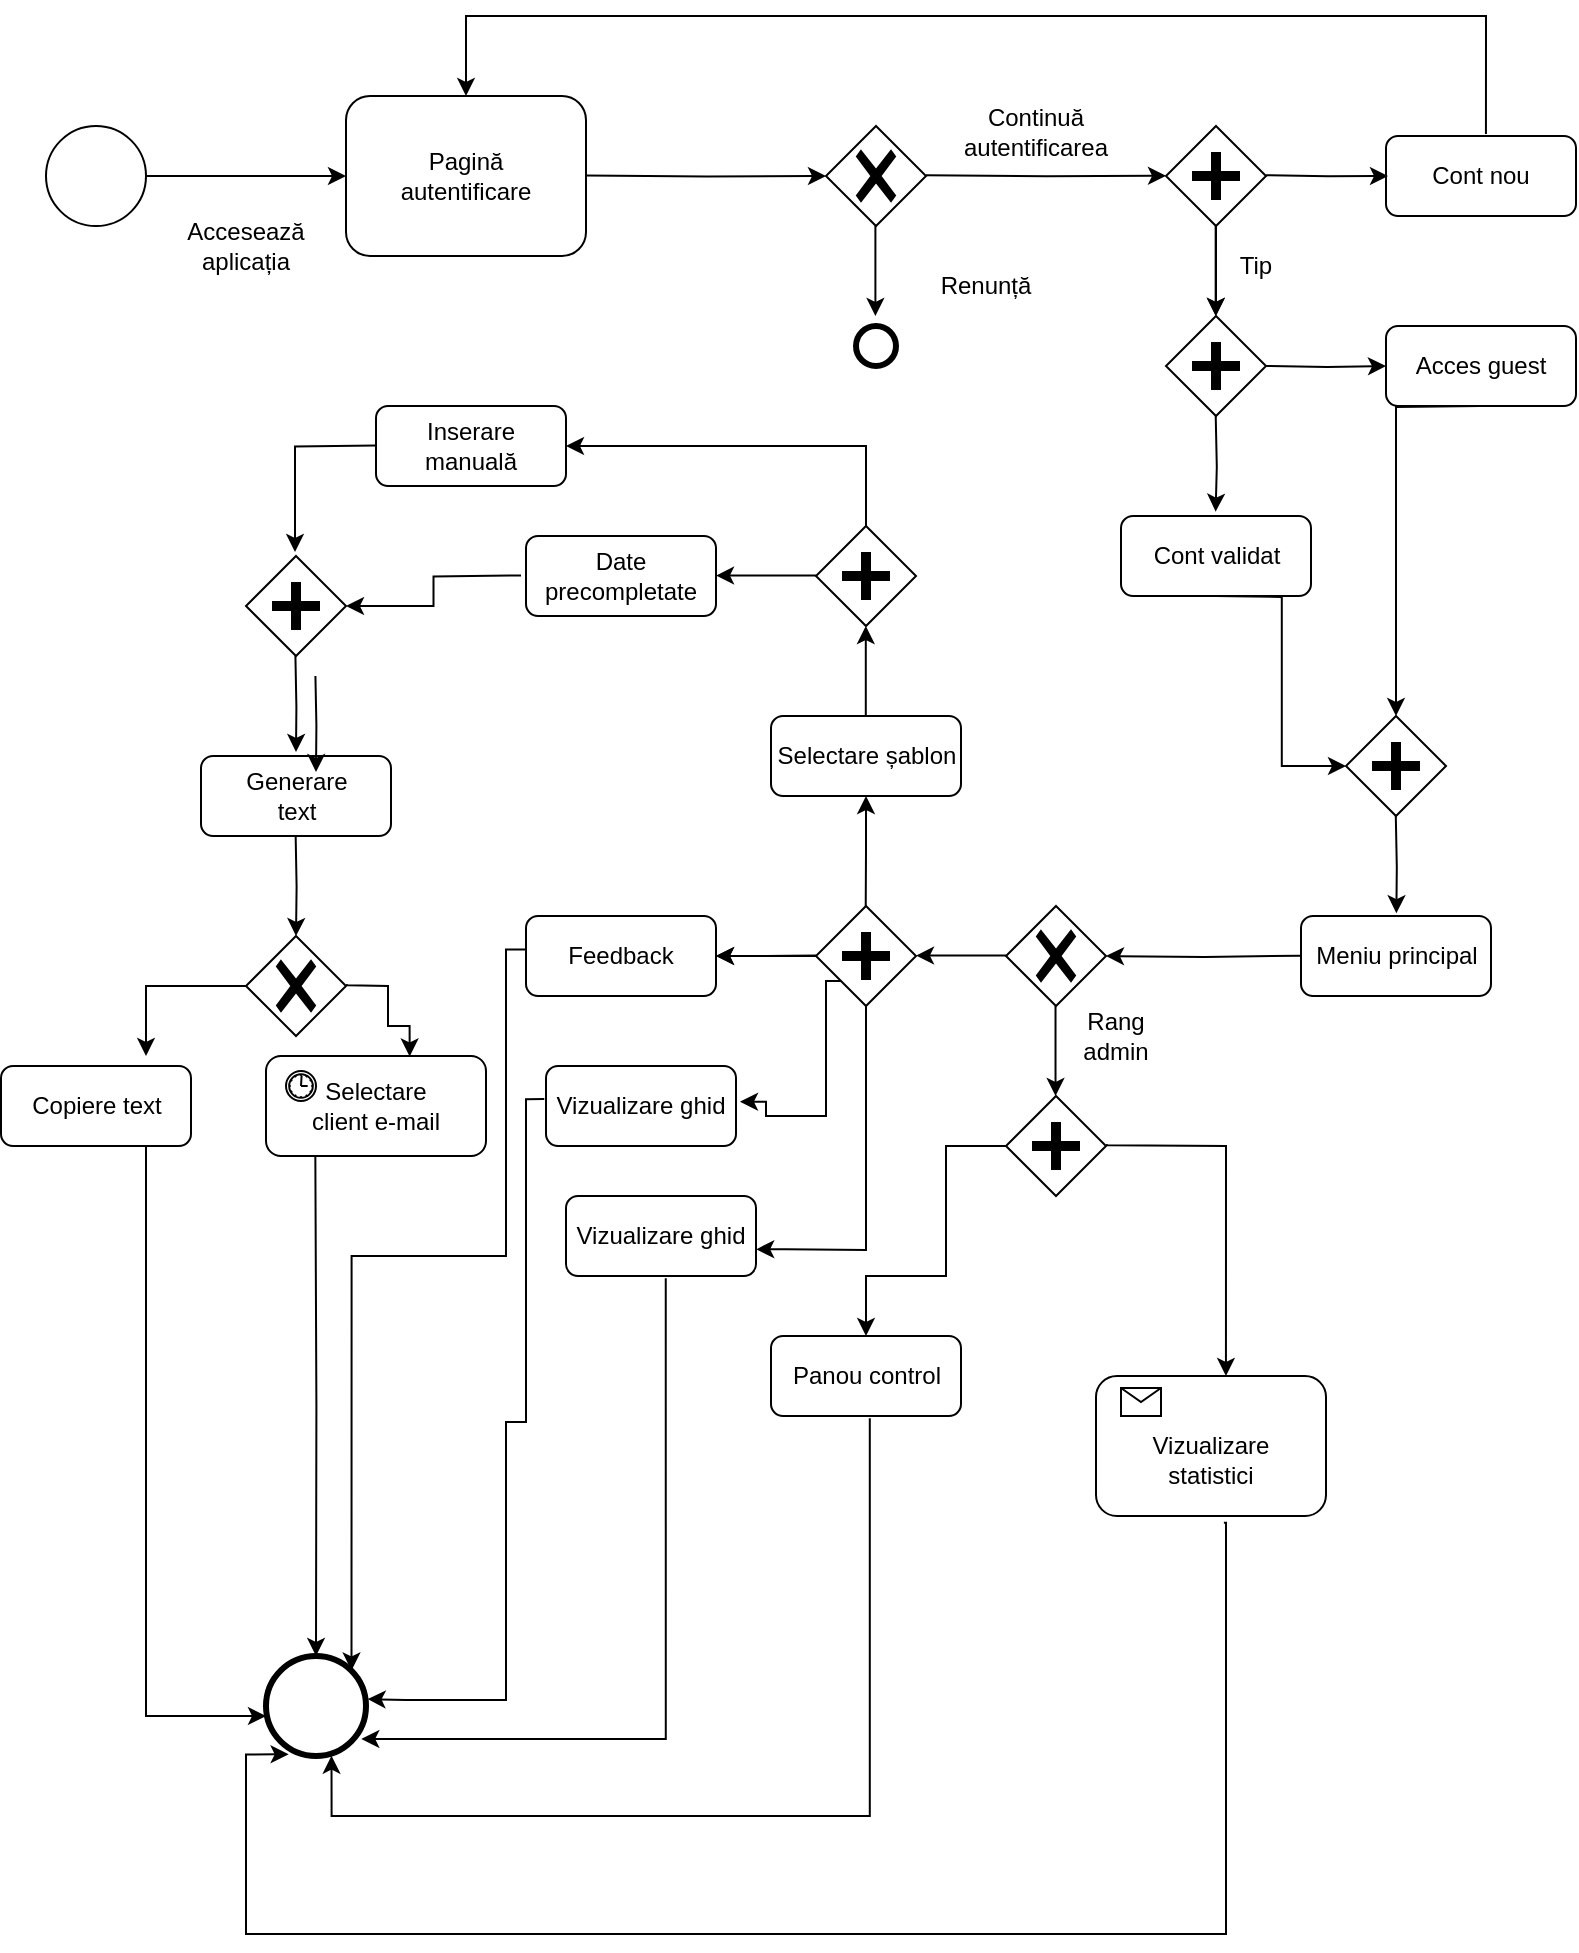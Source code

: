 <mxfile version="22.1.2" type="device">
  <diagram name="Page-1" id="2a216829-ef6e-dabb-86c1-c78162f3ba2b">
    <mxGraphModel dx="2515" dy="1160" grid="1" gridSize="10" guides="1" tooltips="1" connect="1" arrows="1" fold="1" page="1" pageScale="1" pageWidth="850" pageHeight="1100" background="none" math="0" shadow="0">
      <root>
        <mxCell id="0" />
        <mxCell id="1" parent="0" />
        <mxCell id="7a84cebc1def654-1" value="" style="shape=mxgraph.bpmn.shape;html=1;verticalLabelPosition=bottom;labelBackgroundColor=#ffffff;verticalAlign=top;perimeter=ellipsePerimeter;outline=standard;symbol=general;" parent="1" vertex="1">
          <mxGeometry x="40" y="105" width="50" height="50" as="geometry" />
        </mxCell>
        <mxCell id="7a84cebc1def654-2" value="Pagină&lt;br&gt;autentificare" style="shape=ext;rounded=1;html=1;whiteSpace=wrap;" parent="1" vertex="1">
          <mxGeometry x="190" y="90" width="120" height="80" as="geometry" />
        </mxCell>
        <mxCell id="7a84cebc1def654-36" style="edgeStyle=orthogonalEdgeStyle;rounded=0;html=1;jettySize=auto;orthogonalLoop=1;" parent="1" source="7a84cebc1def654-1" target="7a84cebc1def654-2" edge="1">
          <mxGeometry relative="1" as="geometry" />
        </mxCell>
        <mxCell id="PyFcWd6nXU0mfQtMgBG1-1" value="Accesează&lt;br&gt;aplicația" style="text;html=1;strokeColor=none;fillColor=none;align=center;verticalAlign=middle;whiteSpace=wrap;rounded=0;" vertex="1" parent="1">
          <mxGeometry x="110" y="150" width="60" height="30" as="geometry" />
        </mxCell>
        <mxCell id="PyFcWd6nXU0mfQtMgBG1-3" value="" style="points=[[0.25,0.25,0],[0.5,0,0],[0.75,0.25,0],[1,0.5,0],[0.75,0.75,0],[0.5,1,0],[0.25,0.75,0],[0,0.5,0]];shape=mxgraph.bpmn.gateway2;html=1;verticalLabelPosition=bottom;labelBackgroundColor=#ffffff;verticalAlign=top;align=center;perimeter=rhombusPerimeter;outlineConnect=0;outline=none;symbol=none;gwType=exclusive;" vertex="1" parent="1">
          <mxGeometry x="430" y="105" width="50" height="50" as="geometry" />
        </mxCell>
        <mxCell id="PyFcWd6nXU0mfQtMgBG1-4" style="edgeStyle=orthogonalEdgeStyle;rounded=0;html=1;jettySize=auto;orthogonalLoop=1;entryX=0;entryY=0.5;entryDx=0;entryDy=0;entryPerimeter=0;" edge="1" parent="1" target="PyFcWd6nXU0mfQtMgBG1-3">
          <mxGeometry relative="1" as="geometry">
            <mxPoint x="310" y="129.7" as="sourcePoint" />
            <mxPoint x="410" y="129.7" as="targetPoint" />
          </mxGeometry>
        </mxCell>
        <mxCell id="PyFcWd6nXU0mfQtMgBG1-5" style="edgeStyle=orthogonalEdgeStyle;rounded=0;html=1;jettySize=auto;orthogonalLoop=1;" edge="1" parent="1">
          <mxGeometry relative="1" as="geometry">
            <mxPoint x="454.7" y="155" as="sourcePoint" />
            <mxPoint x="454.7" y="200" as="targetPoint" />
          </mxGeometry>
        </mxCell>
        <mxCell id="PyFcWd6nXU0mfQtMgBG1-8" value="" style="shape=mxgraph.bpmn.shape;html=1;verticalLabelPosition=bottom;labelBackgroundColor=#ffffff;verticalAlign=top;perimeter=ellipsePerimeter;outline=end;symbol=general;" vertex="1" parent="1">
          <mxGeometry x="445" y="205" width="20" height="20" as="geometry" />
        </mxCell>
        <mxCell id="PyFcWd6nXU0mfQtMgBG1-9" value="Renunță" style="text;html=1;strokeColor=none;fillColor=none;align=center;verticalAlign=middle;whiteSpace=wrap;rounded=0;" vertex="1" parent="1">
          <mxGeometry x="480" y="170" width="60" height="30" as="geometry" />
        </mxCell>
        <mxCell id="PyFcWd6nXU0mfQtMgBG1-10" style="edgeStyle=orthogonalEdgeStyle;rounded=0;html=1;jettySize=auto;orthogonalLoop=1;entryX=0;entryY=0.5;entryDx=0;entryDy=0;entryPerimeter=0;" edge="1" parent="1">
          <mxGeometry relative="1" as="geometry">
            <mxPoint x="480" y="129.6" as="sourcePoint" />
            <mxPoint x="600" y="129.9" as="targetPoint" />
          </mxGeometry>
        </mxCell>
        <mxCell id="PyFcWd6nXU0mfQtMgBG1-25" value="" style="edgeStyle=orthogonalEdgeStyle;rounded=0;orthogonalLoop=1;jettySize=auto;html=1;" edge="1" parent="1" source="PyFcWd6nXU0mfQtMgBG1-11" target="PyFcWd6nXU0mfQtMgBG1-18">
          <mxGeometry relative="1" as="geometry" />
        </mxCell>
        <mxCell id="PyFcWd6nXU0mfQtMgBG1-11" value="" style="shape=mxgraph.bpmn.shape;html=1;verticalLabelPosition=bottom;labelBackgroundColor=#ffffff;verticalAlign=top;perimeter=rhombusPerimeter;background=gateway;outline=none;symbol=parallelGw;" vertex="1" parent="1">
          <mxGeometry x="600" y="105" width="50" height="50" as="geometry" />
        </mxCell>
        <mxCell id="PyFcWd6nXU0mfQtMgBG1-12" value="Continuă&lt;br&gt;autentificarea" style="text;html=1;strokeColor=none;fillColor=none;align=center;verticalAlign=middle;whiteSpace=wrap;rounded=0;" vertex="1" parent="1">
          <mxGeometry x="490" y="90" width="90" height="35" as="geometry" />
        </mxCell>
        <mxCell id="PyFcWd6nXU0mfQtMgBG1-13" style="edgeStyle=orthogonalEdgeStyle;rounded=0;html=1;jettySize=auto;orthogonalLoop=1;" edge="1" parent="1">
          <mxGeometry relative="1" as="geometry">
            <mxPoint x="624.83" y="155" as="sourcePoint" />
            <mxPoint x="624.83" y="200" as="targetPoint" />
          </mxGeometry>
        </mxCell>
        <mxCell id="PyFcWd6nXU0mfQtMgBG1-14" value="Cont validat" style="shape=ext;rounded=1;html=1;whiteSpace=wrap;" vertex="1" parent="1">
          <mxGeometry x="577.5" y="300" width="95" height="40" as="geometry" />
        </mxCell>
        <mxCell id="PyFcWd6nXU0mfQtMgBG1-15" value="Cont nou" style="shape=ext;rounded=1;html=1;whiteSpace=wrap;" vertex="1" parent="1">
          <mxGeometry x="710" y="110" width="95" height="40" as="geometry" />
        </mxCell>
        <mxCell id="PyFcWd6nXU0mfQtMgBG1-16" style="edgeStyle=orthogonalEdgeStyle;rounded=0;html=1;jettySize=auto;orthogonalLoop=1;" edge="1" parent="1">
          <mxGeometry relative="1" as="geometry">
            <mxPoint x="650" y="129.59" as="sourcePoint" />
            <mxPoint x="711" y="130" as="targetPoint" />
          </mxGeometry>
        </mxCell>
        <mxCell id="PyFcWd6nXU0mfQtMgBG1-17" style="edgeStyle=orthogonalEdgeStyle;rounded=0;html=1;jettySize=auto;orthogonalLoop=1;entryX=0.5;entryY=0;entryDx=0;entryDy=0;exitX=0.526;exitY=-0.026;exitDx=0;exitDy=0;exitPerimeter=0;" edge="1" parent="1" source="PyFcWd6nXU0mfQtMgBG1-15" target="7a84cebc1def654-2">
          <mxGeometry relative="1" as="geometry">
            <mxPoint x="760" y="100" as="sourcePoint" />
            <mxPoint x="250" y="40" as="targetPoint" />
            <Array as="points">
              <mxPoint x="760" y="50" />
              <mxPoint x="250" y="50" />
            </Array>
          </mxGeometry>
        </mxCell>
        <mxCell id="PyFcWd6nXU0mfQtMgBG1-18" value="" style="shape=mxgraph.bpmn.shape;html=1;verticalLabelPosition=bottom;labelBackgroundColor=#ffffff;verticalAlign=top;perimeter=rhombusPerimeter;background=gateway;outline=none;symbol=parallelGw;" vertex="1" parent="1">
          <mxGeometry x="600" y="200" width="50" height="50" as="geometry" />
        </mxCell>
        <mxCell id="PyFcWd6nXU0mfQtMgBG1-19" style="edgeStyle=orthogonalEdgeStyle;rounded=0;html=1;jettySize=auto;orthogonalLoop=1;entryX=0;entryY=0.5;entryDx=0;entryDy=0;" edge="1" parent="1" target="PyFcWd6nXU0mfQtMgBG1-22">
          <mxGeometry relative="1" as="geometry">
            <mxPoint x="650" y="225" as="sourcePoint" />
            <mxPoint x="711" y="225.41" as="targetPoint" />
          </mxGeometry>
        </mxCell>
        <mxCell id="PyFcWd6nXU0mfQtMgBG1-20" style="edgeStyle=orthogonalEdgeStyle;rounded=0;html=1;jettySize=auto;orthogonalLoop=1;entryX=0.498;entryY=-0.054;entryDx=0;entryDy=0;entryPerimeter=0;" edge="1" parent="1" target="PyFcWd6nXU0mfQtMgBG1-14">
          <mxGeometry relative="1" as="geometry">
            <mxPoint x="624.86" y="250" as="sourcePoint" />
            <mxPoint x="624.86" y="295" as="targetPoint" />
          </mxGeometry>
        </mxCell>
        <mxCell id="PyFcWd6nXU0mfQtMgBG1-22" value="Acces guest" style="shape=ext;rounded=1;html=1;whiteSpace=wrap;" vertex="1" parent="1">
          <mxGeometry x="710" y="205" width="95" height="40" as="geometry" />
        </mxCell>
        <mxCell id="PyFcWd6nXU0mfQtMgBG1-23" value="Tip" style="text;html=1;strokeColor=none;fillColor=none;align=center;verticalAlign=middle;whiteSpace=wrap;rounded=0;" vertex="1" parent="1">
          <mxGeometry x="630" y="160" width="30" height="30" as="geometry" />
        </mxCell>
        <mxCell id="PyFcWd6nXU0mfQtMgBG1-26" style="edgeStyle=orthogonalEdgeStyle;rounded=0;html=1;jettySize=auto;orthogonalLoop=1;entryX=0;entryY=0.5;entryDx=0;entryDy=0;" edge="1" parent="1" target="PyFcWd6nXU0mfQtMgBG1-29">
          <mxGeometry relative="1" as="geometry">
            <mxPoint x="624.76" y="340" as="sourcePoint" />
            <mxPoint x="650" y="430" as="targetPoint" />
          </mxGeometry>
        </mxCell>
        <mxCell id="PyFcWd6nXU0mfQtMgBG1-27" style="edgeStyle=orthogonalEdgeStyle;rounded=0;html=1;jettySize=auto;orthogonalLoop=1;" edge="1" parent="1" target="PyFcWd6nXU0mfQtMgBG1-29">
          <mxGeometry relative="1" as="geometry">
            <mxPoint x="757.26" y="245" as="sourcePoint" />
            <mxPoint x="770" y="410" as="targetPoint" />
          </mxGeometry>
        </mxCell>
        <mxCell id="PyFcWd6nXU0mfQtMgBG1-28" value="Meniu principal" style="shape=ext;rounded=1;html=1;whiteSpace=wrap;" vertex="1" parent="1">
          <mxGeometry x="667.5" y="500" width="95" height="40" as="geometry" />
        </mxCell>
        <mxCell id="PyFcWd6nXU0mfQtMgBG1-29" value="" style="shape=mxgraph.bpmn.shape;html=1;verticalLabelPosition=bottom;labelBackgroundColor=#ffffff;verticalAlign=top;perimeter=rhombusPerimeter;background=gateway;outline=none;symbol=parallelGw;" vertex="1" parent="1">
          <mxGeometry x="690" y="400" width="50" height="50" as="geometry" />
        </mxCell>
        <mxCell id="PyFcWd6nXU0mfQtMgBG1-31" style="edgeStyle=orthogonalEdgeStyle;rounded=0;html=1;jettySize=auto;orthogonalLoop=1;endArrow=none;endFill=0;startArrow=classic;startFill=1;exitX=1;exitY=0.5;exitDx=0;exitDy=0;" edge="1" parent="1" source="PyFcWd6nXU0mfQtMgBG1-32">
          <mxGeometry relative="1" as="geometry">
            <mxPoint x="380" y="519.76" as="sourcePoint" />
            <mxPoint x="425" y="519.76" as="targetPoint" />
          </mxGeometry>
        </mxCell>
        <mxCell id="PyFcWd6nXU0mfQtMgBG1-32" value="Feedback" style="shape=ext;rounded=1;html=1;whiteSpace=wrap;" vertex="1" parent="1">
          <mxGeometry x="280" y="500" width="95" height="40" as="geometry" />
        </mxCell>
        <mxCell id="PyFcWd6nXU0mfQtMgBG1-34" value="Vizualizare ghid" style="shape=ext;rounded=1;html=1;whiteSpace=wrap;" vertex="1" parent="1">
          <mxGeometry x="290" y="575" width="95" height="40" as="geometry" />
        </mxCell>
        <mxCell id="PyFcWd6nXU0mfQtMgBG1-35" value="Vizualizare ghid" style="shape=ext;rounded=1;html=1;whiteSpace=wrap;" vertex="1" parent="1">
          <mxGeometry x="300" y="640" width="95" height="40" as="geometry" />
        </mxCell>
        <mxCell id="PyFcWd6nXU0mfQtMgBG1-36" style="edgeStyle=orthogonalEdgeStyle;rounded=0;html=1;jettySize=auto;orthogonalLoop=1;endArrow=none;endFill=0;startArrow=classic;startFill=1;exitX=1.001;exitY=0.666;exitDx=0;exitDy=0;entryX=0.5;entryY=1;entryDx=0;entryDy=0;exitPerimeter=0;" edge="1" parent="1" source="PyFcWd6nXU0mfQtMgBG1-35" target="PyFcWd6nXU0mfQtMgBG1-44">
          <mxGeometry relative="1" as="geometry">
            <mxPoint x="400" y="642.9" as="sourcePoint" />
            <mxPoint x="449.45" y="550" as="targetPoint" />
            <Array as="points">
              <mxPoint x="410" y="667" />
              <mxPoint x="450" y="667" />
            </Array>
          </mxGeometry>
        </mxCell>
        <mxCell id="PyFcWd6nXU0mfQtMgBG1-39" style="edgeStyle=orthogonalEdgeStyle;rounded=0;html=1;jettySize=auto;orthogonalLoop=1;entryX=0.502;entryY=-0.035;entryDx=0;entryDy=0;entryPerimeter=0;" edge="1" parent="1" target="PyFcWd6nXU0mfQtMgBG1-28">
          <mxGeometry relative="1" as="geometry">
            <mxPoint x="714.9" y="450" as="sourcePoint" />
            <mxPoint x="714.9" y="495" as="targetPoint" />
          </mxGeometry>
        </mxCell>
        <mxCell id="PyFcWd6nXU0mfQtMgBG1-40" value="" style="points=[[0.25,0.25,0],[0.5,0,0],[0.75,0.25,0],[1,0.5,0],[0.75,0.75,0],[0.5,1,0],[0.25,0.75,0],[0,0.5,0]];shape=mxgraph.bpmn.gateway2;html=1;verticalLabelPosition=bottom;labelBackgroundColor=#ffffff;verticalAlign=top;align=center;perimeter=rhombusPerimeter;outlineConnect=0;outline=none;symbol=none;gwType=exclusive;" vertex="1" parent="1">
          <mxGeometry x="520" y="495" width="50" height="50" as="geometry" />
        </mxCell>
        <mxCell id="PyFcWd6nXU0mfQtMgBG1-42" style="edgeStyle=orthogonalEdgeStyle;rounded=0;html=1;jettySize=auto;orthogonalLoop=1;endArrow=none;endFill=0;startArrow=classic;startFill=1;" edge="1" parent="1">
          <mxGeometry relative="1" as="geometry">
            <mxPoint x="570" y="520" as="sourcePoint" />
            <mxPoint x="667.5" y="519.83" as="targetPoint" />
          </mxGeometry>
        </mxCell>
        <mxCell id="PyFcWd6nXU0mfQtMgBG1-43" style="edgeStyle=orthogonalEdgeStyle;rounded=0;html=1;jettySize=auto;orthogonalLoop=1;endArrow=none;endFill=0;startArrow=classic;startFill=1;" edge="1" parent="1">
          <mxGeometry relative="1" as="geometry">
            <mxPoint x="475" y="519.8" as="sourcePoint" />
            <mxPoint x="520" y="519.8" as="targetPoint" />
          </mxGeometry>
        </mxCell>
        <mxCell id="PyFcWd6nXU0mfQtMgBG1-65" value="" style="edgeStyle=orthogonalEdgeStyle;rounded=0;orthogonalLoop=1;jettySize=auto;html=1;" edge="1" parent="1" source="PyFcWd6nXU0mfQtMgBG1-44" target="PyFcWd6nXU0mfQtMgBG1-32">
          <mxGeometry relative="1" as="geometry" />
        </mxCell>
        <mxCell id="PyFcWd6nXU0mfQtMgBG1-44" value="" style="shape=mxgraph.bpmn.shape;html=1;verticalLabelPosition=bottom;labelBackgroundColor=#ffffff;verticalAlign=top;perimeter=rhombusPerimeter;background=gateway;outline=none;symbol=parallelGw;" vertex="1" parent="1">
          <mxGeometry x="425" y="495" width="50" height="50" as="geometry" />
        </mxCell>
        <mxCell id="PyFcWd6nXU0mfQtMgBG1-47" style="edgeStyle=orthogonalEdgeStyle;rounded=0;html=1;jettySize=auto;orthogonalLoop=1;" edge="1" parent="1">
          <mxGeometry relative="1" as="geometry">
            <mxPoint x="544.76" y="545" as="sourcePoint" />
            <mxPoint x="544.76" y="590" as="targetPoint" />
          </mxGeometry>
        </mxCell>
        <mxCell id="PyFcWd6nXU0mfQtMgBG1-48" value="Rang&lt;br&gt;admin" style="text;html=1;strokeColor=none;fillColor=none;align=center;verticalAlign=middle;whiteSpace=wrap;rounded=0;" vertex="1" parent="1">
          <mxGeometry x="560" y="545" width="30" height="30" as="geometry" />
        </mxCell>
        <mxCell id="PyFcWd6nXU0mfQtMgBG1-49" value="" style="shape=mxgraph.bpmn.shape;html=1;verticalLabelPosition=bottom;labelBackgroundColor=#ffffff;verticalAlign=top;perimeter=rhombusPerimeter;background=gateway;outline=none;symbol=parallelGw;" vertex="1" parent="1">
          <mxGeometry x="520" y="590" width="50" height="50" as="geometry" />
        </mxCell>
        <mxCell id="PyFcWd6nXU0mfQtMgBG1-51" style="edgeStyle=orthogonalEdgeStyle;rounded=0;html=1;jettySize=auto;orthogonalLoop=1;endArrow=none;endFill=0;startArrow=classic;startFill=1;exitX=0.5;exitY=0;exitDx=0;exitDy=0;entryX=0;entryY=0.5;entryDx=0;entryDy=0;" edge="1" parent="1" source="PyFcWd6nXU0mfQtMgBG1-52" target="PyFcWd6nXU0mfQtMgBG1-49">
          <mxGeometry relative="1" as="geometry">
            <mxPoint x="490" y="700" as="sourcePoint" />
            <mxPoint x="520" y="614.8" as="targetPoint" />
            <Array as="points">
              <mxPoint x="450" y="680" />
              <mxPoint x="490" y="680" />
              <mxPoint x="490" y="615" />
            </Array>
          </mxGeometry>
        </mxCell>
        <mxCell id="PyFcWd6nXU0mfQtMgBG1-52" value="Panou control" style="shape=ext;rounded=1;html=1;whiteSpace=wrap;" vertex="1" parent="1">
          <mxGeometry x="402.5" y="710" width="95" height="40" as="geometry" />
        </mxCell>
        <mxCell id="PyFcWd6nXU0mfQtMgBG1-54" value="&lt;br&gt;Vizualizare&lt;br&gt;statistici" style="shape=ext;rounded=1;html=1;whiteSpace=wrap;verticalAlign=middle;" vertex="1" parent="1">
          <mxGeometry x="565" y="730" width="115" height="70" as="geometry" />
        </mxCell>
        <mxCell id="PyFcWd6nXU0mfQtMgBG1-55" value="" style="html=1;shape=message;" vertex="1" parent="1">
          <mxGeometry x="577.5" y="736" width="20" height="14" as="geometry" />
        </mxCell>
        <mxCell id="PyFcWd6nXU0mfQtMgBG1-56" style="edgeStyle=orthogonalEdgeStyle;rounded=0;html=1;jettySize=auto;orthogonalLoop=1;entryX=0.565;entryY=0;entryDx=0;entryDy=0;entryPerimeter=0;" edge="1" parent="1" target="PyFcWd6nXU0mfQtMgBG1-54">
          <mxGeometry relative="1" as="geometry">
            <mxPoint x="570" y="614.55" as="sourcePoint" />
            <mxPoint x="631" y="614.96" as="targetPoint" />
            <Array as="points">
              <mxPoint x="571" y="615" />
              <mxPoint x="630" y="615" />
            </Array>
          </mxGeometry>
        </mxCell>
        <mxCell id="PyFcWd6nXU0mfQtMgBG1-57" style="edgeStyle=orthogonalEdgeStyle;rounded=0;html=1;jettySize=auto;orthogonalLoop=1;endArrow=none;endFill=0;startArrow=classic;startFill=1;exitX=0.5;exitY=1;exitDx=0;exitDy=0;" edge="1" parent="1" source="PyFcWd6nXU0mfQtMgBG1-58">
          <mxGeometry relative="1" as="geometry">
            <mxPoint x="449.86" y="450" as="sourcePoint" />
            <mxPoint x="449.86" y="495" as="targetPoint" />
          </mxGeometry>
        </mxCell>
        <mxCell id="PyFcWd6nXU0mfQtMgBG1-58" value="Selectare șablon" style="shape=ext;rounded=1;html=1;whiteSpace=wrap;" vertex="1" parent="1">
          <mxGeometry x="402.5" y="400" width="95" height="40" as="geometry" />
        </mxCell>
        <mxCell id="PyFcWd6nXU0mfQtMgBG1-63" style="edgeStyle=orthogonalEdgeStyle;rounded=0;html=1;jettySize=auto;orthogonalLoop=1;endArrow=none;endFill=0;startArrow=classic;startFill=1;" edge="1" parent="1">
          <mxGeometry relative="1" as="geometry">
            <mxPoint x="449.9" y="355" as="sourcePoint" />
            <mxPoint x="449.9" y="400" as="targetPoint" />
          </mxGeometry>
        </mxCell>
        <mxCell id="PyFcWd6nXU0mfQtMgBG1-66" value="" style="edgeStyle=orthogonalEdgeStyle;rounded=0;orthogonalLoop=1;jettySize=auto;html=1;" edge="1" parent="1">
          <mxGeometry relative="1" as="geometry">
            <mxPoint x="425" y="329.76" as="sourcePoint" />
            <mxPoint x="375" y="329.76" as="targetPoint" />
          </mxGeometry>
        </mxCell>
        <mxCell id="PyFcWd6nXU0mfQtMgBG1-67" value="Date precompletate" style="shape=ext;rounded=1;html=1;whiteSpace=wrap;" vertex="1" parent="1">
          <mxGeometry x="280" y="310" width="95" height="40" as="geometry" />
        </mxCell>
        <mxCell id="PyFcWd6nXU0mfQtMgBG1-68" value="Inserare manuală" style="shape=ext;rounded=1;html=1;whiteSpace=wrap;" vertex="1" parent="1">
          <mxGeometry x="205" y="245" width="95" height="40" as="geometry" />
        </mxCell>
        <mxCell id="PyFcWd6nXU0mfQtMgBG1-69" value="" style="edgeStyle=orthogonalEdgeStyle;rounded=0;orthogonalLoop=1;jettySize=auto;html=1;entryX=1;entryY=0.5;entryDx=0;entryDy=0;exitX=0.5;exitY=0;exitDx=0;exitDy=0;" edge="1" parent="1" source="PyFcWd6nXU0mfQtMgBG1-70" target="PyFcWd6nXU0mfQtMgBG1-68">
          <mxGeometry relative="1" as="geometry">
            <mxPoint x="450" y="305" as="sourcePoint" />
            <mxPoint x="325" y="264.76" as="targetPoint" />
          </mxGeometry>
        </mxCell>
        <mxCell id="PyFcWd6nXU0mfQtMgBG1-70" value="" style="shape=mxgraph.bpmn.shape;html=1;verticalLabelPosition=bottom;labelBackgroundColor=#ffffff;verticalAlign=top;perimeter=rhombusPerimeter;background=gateway;outline=none;symbol=parallelGw;" vertex="1" parent="1">
          <mxGeometry x="425" y="305" width="50" height="50" as="geometry" />
        </mxCell>
        <mxCell id="PyFcWd6nXU0mfQtMgBG1-71" value="" style="shape=mxgraph.bpmn.shape;html=1;verticalLabelPosition=bottom;labelBackgroundColor=#ffffff;verticalAlign=top;perimeter=rhombusPerimeter;background=gateway;outline=none;symbol=parallelGw;" vertex="1" parent="1">
          <mxGeometry x="140" y="320" width="50" height="50" as="geometry" />
        </mxCell>
        <mxCell id="PyFcWd6nXU0mfQtMgBG1-72" value="" style="edgeStyle=orthogonalEdgeStyle;rounded=0;orthogonalLoop=1;jettySize=auto;html=1;entryX=1;entryY=0.5;entryDx=0;entryDy=0;" edge="1" parent="1" target="PyFcWd6nXU0mfQtMgBG1-71">
          <mxGeometry relative="1" as="geometry">
            <mxPoint x="277.5" y="329.71" as="sourcePoint" />
            <mxPoint x="227.5" y="329.71" as="targetPoint" />
          </mxGeometry>
        </mxCell>
        <mxCell id="PyFcWd6nXU0mfQtMgBG1-73" value="" style="edgeStyle=orthogonalEdgeStyle;rounded=0;orthogonalLoop=1;jettySize=auto;html=1;entryX=0.49;entryY=-0.04;entryDx=0;entryDy=0;entryPerimeter=0;" edge="1" parent="1" target="PyFcWd6nXU0mfQtMgBG1-71">
          <mxGeometry relative="1" as="geometry">
            <mxPoint x="205" y="264.71" as="sourcePoint" />
            <mxPoint x="155" y="264.71" as="targetPoint" />
          </mxGeometry>
        </mxCell>
        <mxCell id="PyFcWd6nXU0mfQtMgBG1-74" style="edgeStyle=orthogonalEdgeStyle;rounded=0;html=1;jettySize=auto;orthogonalLoop=1;entryX=0.5;entryY=-0.05;entryDx=0;entryDy=0;entryPerimeter=0;" edge="1" parent="1" target="PyFcWd6nXU0mfQtMgBG1-75">
          <mxGeometry relative="1" as="geometry">
            <mxPoint x="164.71" y="370" as="sourcePoint" />
            <mxPoint x="164.71" y="415" as="targetPoint" />
          </mxGeometry>
        </mxCell>
        <mxCell id="PyFcWd6nXU0mfQtMgBG1-75" value="Generare&lt;br&gt;text" style="shape=ext;rounded=1;html=1;whiteSpace=wrap;" vertex="1" parent="1">
          <mxGeometry x="117.5" y="420" width="95" height="40" as="geometry" />
        </mxCell>
        <mxCell id="PyFcWd6nXU0mfQtMgBG1-76" style="edgeStyle=orthogonalEdgeStyle;rounded=0;html=1;jettySize=auto;orthogonalLoop=1;" edge="1" parent="1" target="PyFcWd6nXU0mfQtMgBG1-79">
          <mxGeometry relative="1" as="geometry">
            <mxPoint x="164.83" y="460" as="sourcePoint" />
            <mxPoint x="164.83" y="505" as="targetPoint" />
          </mxGeometry>
        </mxCell>
        <mxCell id="PyFcWd6nXU0mfQtMgBG1-79" value="" style="points=[[0.25,0.25,0],[0.5,0,0],[0.75,0.25,0],[1,0.5,0],[0.75,0.75,0],[0.5,1,0],[0.25,0.75,0],[0,0.5,0]];shape=mxgraph.bpmn.gateway2;html=1;verticalLabelPosition=bottom;labelBackgroundColor=#ffffff;verticalAlign=top;align=center;perimeter=rhombusPerimeter;outlineConnect=0;outline=none;symbol=none;gwType=exclusive;" vertex="1" parent="1">
          <mxGeometry x="140" y="510" width="50" height="50" as="geometry" />
        </mxCell>
        <mxCell id="PyFcWd6nXU0mfQtMgBG1-80" style="edgeStyle=orthogonalEdgeStyle;rounded=0;html=1;jettySize=auto;orthogonalLoop=1;endArrow=none;endFill=0;startArrow=classic;startFill=1;exitX=0.421;exitY=0;exitDx=0;exitDy=0;exitPerimeter=0;entryX=0;entryY=0.5;entryDx=0;entryDy=0;entryPerimeter=0;" edge="1" parent="1" target="PyFcWd6nXU0mfQtMgBG1-79">
          <mxGeometry relative="1" as="geometry">
            <mxPoint x="90.005" y="570" as="sourcePoint" />
            <mxPoint x="150.01" y="534.76" as="targetPoint" />
            <Array as="points">
              <mxPoint x="90" y="535" />
            </Array>
          </mxGeometry>
        </mxCell>
        <mxCell id="PyFcWd6nXU0mfQtMgBG1-81" value="Copiere text" style="shape=ext;rounded=1;html=1;whiteSpace=wrap;" vertex="1" parent="1">
          <mxGeometry x="17.5" y="575" width="95" height="40" as="geometry" />
        </mxCell>
        <mxCell id="PyFcWd6nXU0mfQtMgBG1-83" style="edgeStyle=orthogonalEdgeStyle;rounded=0;html=1;jettySize=auto;orthogonalLoop=1;entryX=0.653;entryY=0.005;entryDx=0;entryDy=0;entryPerimeter=0;" edge="1" parent="1" target="PyFcWd6nXU0mfQtMgBG1-84">
          <mxGeometry relative="1" as="geometry">
            <mxPoint x="190" y="534.55" as="sourcePoint" />
            <mxPoint x="251" y="534.96" as="targetPoint" />
            <Array as="points">
              <mxPoint x="191" y="535" />
              <mxPoint x="211" y="535" />
              <mxPoint x="211" y="555" />
              <mxPoint x="232" y="555" />
            </Array>
          </mxGeometry>
        </mxCell>
        <mxCell id="PyFcWd6nXU0mfQtMgBG1-84" value="Selectare&lt;br&gt;client e-mail" style="shape=ext;rounded=1;html=1;whiteSpace=wrap;align=center;" vertex="1" parent="1">
          <mxGeometry x="150" y="570" width="110" height="50" as="geometry" />
        </mxCell>
        <mxCell id="PyFcWd6nXU0mfQtMgBG1-85" value="" style="shape=mxgraph.bpmn.timer_start;perimeter=ellipsePerimeter;html=1;labelPosition=right;labelBackgroundColor=#ffffff;align=left;" vertex="1" parent="1">
          <mxGeometry x="160" y="577.5" width="15" height="15" as="geometry" />
        </mxCell>
        <mxCell id="PyFcWd6nXU0mfQtMgBG1-86" style="edgeStyle=orthogonalEdgeStyle;rounded=0;html=1;jettySize=auto;orthogonalLoop=1;endArrow=none;endFill=0;startArrow=classic;startFill=1;exitX=1.021;exitY=0.447;exitDx=0;exitDy=0;exitPerimeter=0;entryX=0.25;entryY=0.75;entryDx=0;entryDy=0;entryPerimeter=0;" edge="1" parent="1" source="PyFcWd6nXU0mfQtMgBG1-34" target="PyFcWd6nXU0mfQtMgBG1-44">
          <mxGeometry relative="1" as="geometry">
            <mxPoint x="375" y="646" as="sourcePoint" />
            <mxPoint x="430" y="530" as="targetPoint" />
            <Array as="points">
              <mxPoint x="400" y="593" />
              <mxPoint x="400" y="600" />
              <mxPoint x="430" y="600" />
              <mxPoint x="430" y="533" />
            </Array>
          </mxGeometry>
        </mxCell>
        <mxCell id="PyFcWd6nXU0mfQtMgBG1-87" value="" style="shape=mxgraph.bpmn.shape;html=1;verticalLabelPosition=bottom;labelBackgroundColor=#ffffff;verticalAlign=top;perimeter=ellipsePerimeter;outline=end;symbol=general;" vertex="1" parent="1">
          <mxGeometry x="150" y="870" width="50" height="50" as="geometry" />
        </mxCell>
        <mxCell id="PyFcWd6nXU0mfQtMgBG1-88" style="edgeStyle=orthogonalEdgeStyle;rounded=0;html=1;jettySize=auto;orthogonalLoop=1;entryX=0;entryY=0.6;entryDx=0;entryDy=0;entryPerimeter=0;" edge="1" parent="1" target="PyFcWd6nXU0mfQtMgBG1-87">
          <mxGeometry relative="1" as="geometry">
            <mxPoint x="90" y="615" as="sourcePoint" />
            <mxPoint x="90.17" y="665" as="targetPoint" />
            <Array as="points">
              <mxPoint x="90" y="900" />
            </Array>
          </mxGeometry>
        </mxCell>
        <mxCell id="PyFcWd6nXU0mfQtMgBG1-91" style="edgeStyle=orthogonalEdgeStyle;rounded=0;html=1;jettySize=auto;orthogonalLoop=1;entryX=0.5;entryY=0;entryDx=0;entryDy=0;" edge="1" parent="1" target="PyFcWd6nXU0mfQtMgBG1-87">
          <mxGeometry relative="1" as="geometry">
            <mxPoint x="174.67" y="620" as="sourcePoint" />
            <mxPoint x="174.84" y="670" as="targetPoint" />
          </mxGeometry>
        </mxCell>
        <mxCell id="PyFcWd6nXU0mfQtMgBG1-94" value="" style="edgeStyle=orthogonalEdgeStyle;rounded=0;orthogonalLoop=1;jettySize=auto;html=1;entryX=0.855;entryY=0.145;entryDx=0;entryDy=0;entryPerimeter=0;" edge="1" parent="1" target="PyFcWd6nXU0mfQtMgBG1-87">
          <mxGeometry relative="1" as="geometry">
            <mxPoint x="280" y="516.71" as="sourcePoint" />
            <mxPoint x="240" y="570" as="targetPoint" />
            <Array as="points">
              <mxPoint x="270" y="517" />
              <mxPoint x="270" y="670" />
              <mxPoint x="193" y="670" />
            </Array>
          </mxGeometry>
        </mxCell>
        <mxCell id="PyFcWd6nXU0mfQtMgBG1-96" value="" style="edgeStyle=orthogonalEdgeStyle;rounded=0;orthogonalLoop=1;jettySize=auto;html=1;entryX=1.016;entryY=0.431;entryDx=0;entryDy=0;entryPerimeter=0;exitX=-0.009;exitY=0.414;exitDx=0;exitDy=0;exitPerimeter=0;" edge="1" parent="1" source="PyFcWd6nXU0mfQtMgBG1-34" target="PyFcWd6nXU0mfQtMgBG1-87">
          <mxGeometry relative="1" as="geometry">
            <mxPoint x="287" y="600" as="sourcePoint" />
            <mxPoint x="200" y="960.29" as="targetPoint" />
            <Array as="points">
              <mxPoint x="280" y="592" />
              <mxPoint x="280" y="753" />
              <mxPoint x="270" y="753" />
              <mxPoint x="270" y="892" />
              <mxPoint x="220" y="892" />
            </Array>
          </mxGeometry>
        </mxCell>
        <mxCell id="PyFcWd6nXU0mfQtMgBG1-98" style="edgeStyle=orthogonalEdgeStyle;rounded=0;html=1;jettySize=auto;orthogonalLoop=1;entryX=0.5;entryY=-0.05;entryDx=0;entryDy=0;entryPerimeter=0;" edge="1" parent="1">
          <mxGeometry relative="1" as="geometry">
            <mxPoint x="174.71" y="380" as="sourcePoint" />
            <mxPoint x="175" y="428" as="targetPoint" />
          </mxGeometry>
        </mxCell>
        <mxCell id="PyFcWd6nXU0mfQtMgBG1-99" style="edgeStyle=orthogonalEdgeStyle;rounded=0;html=1;jettySize=auto;orthogonalLoop=1;entryX=0.953;entryY=0.829;entryDx=0;entryDy=0;entryPerimeter=0;exitX=0.525;exitY=1.029;exitDx=0;exitDy=0;exitPerimeter=0;" edge="1" parent="1" source="PyFcWd6nXU0mfQtMgBG1-35" target="PyFcWd6nXU0mfQtMgBG1-87">
          <mxGeometry relative="1" as="geometry">
            <mxPoint x="350" y="690" as="sourcePoint" />
            <mxPoint x="320" y="920" as="targetPoint" />
            <Array as="points">
              <mxPoint x="350" y="912" />
            </Array>
          </mxGeometry>
        </mxCell>
        <mxCell id="PyFcWd6nXU0mfQtMgBG1-100" style="edgeStyle=orthogonalEdgeStyle;rounded=0;html=1;jettySize=auto;orthogonalLoop=1;entryX=0.655;entryY=0.997;entryDx=0;entryDy=0;entryPerimeter=0;exitX=0.52;exitY=1.028;exitDx=0;exitDy=0;exitPerimeter=0;" edge="1" parent="1" source="PyFcWd6nXU0mfQtMgBG1-52" target="PyFcWd6nXU0mfQtMgBG1-87">
          <mxGeometry relative="1" as="geometry">
            <mxPoint x="452" y="750" as="sourcePoint" />
            <mxPoint x="300" y="980" as="targetPoint" />
            <Array as="points">
              <mxPoint x="452" y="950" />
              <mxPoint x="183" y="950" />
            </Array>
          </mxGeometry>
        </mxCell>
        <mxCell id="PyFcWd6nXU0mfQtMgBG1-101" style="edgeStyle=orthogonalEdgeStyle;rounded=0;html=1;jettySize=auto;orthogonalLoop=1;entryX=0.226;entryY=0.983;entryDx=0;entryDy=0;entryPerimeter=0;exitX=0.556;exitY=1.049;exitDx=0;exitDy=0;exitPerimeter=0;" edge="1" parent="1" source="PyFcWd6nXU0mfQtMgBG1-54" target="PyFcWd6nXU0mfQtMgBG1-87">
          <mxGeometry relative="1" as="geometry">
            <mxPoint x="630" y="810" as="sourcePoint" />
            <mxPoint x="361" y="979" as="targetPoint" />
            <Array as="points">
              <mxPoint x="630" y="803" />
              <mxPoint x="630" y="1009" />
              <mxPoint x="140" y="1009" />
              <mxPoint x="140" y="919" />
            </Array>
          </mxGeometry>
        </mxCell>
      </root>
    </mxGraphModel>
  </diagram>
</mxfile>
